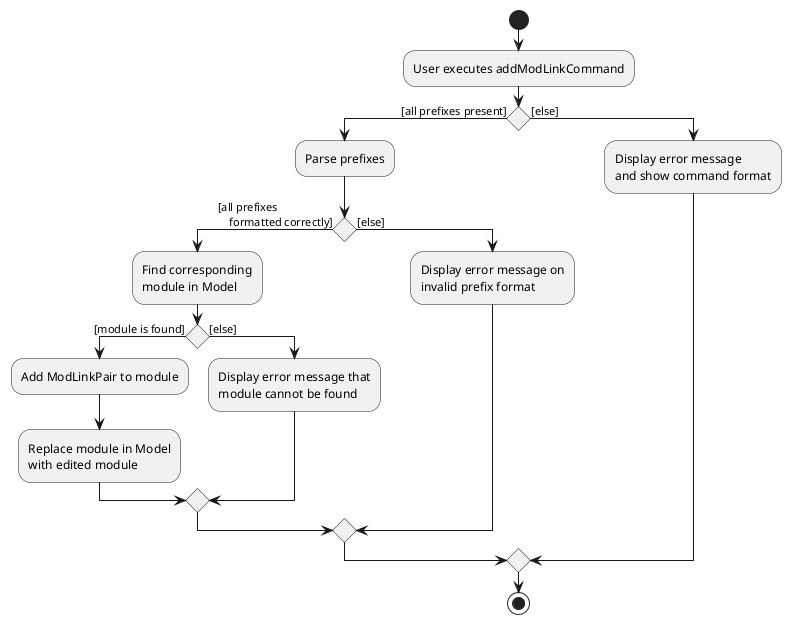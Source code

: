 @startuml
start
:User executes addModLinkCommand;

'Since the beta syntax does not support placing the condition outside the
'diamond we place it as the true branch instead.

if () then ([all prefixes present])
    :Parse prefixes;
    if () then ([all prefixes
    formatted correctly])
        :Find corresponding
        module in Model;
        if () then ([module is found])
            :Add ModLinkPair to module;
            :Replace module in Model
            with edited module;
        else ([else])
            :Display error message that
            module cannot be found;
        endif
    else ([else])
        :Display error message on
        invalid prefix format;
    endif
else ([else])
    :Display error message
    and show command format;
endif
stop
@enduml
